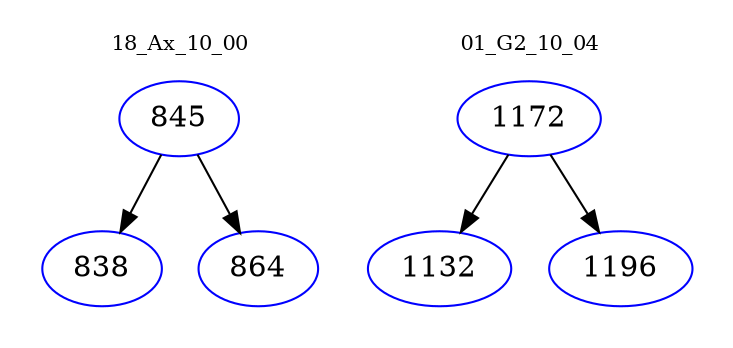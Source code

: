 digraph{
subgraph cluster_0 {
color = white
label = "18_Ax_10_00";
fontsize=10;
T0_845 [label="845", color="blue"]
T0_845 -> T0_838 [color="black"]
T0_838 [label="838", color="blue"]
T0_845 -> T0_864 [color="black"]
T0_864 [label="864", color="blue"]
}
subgraph cluster_1 {
color = white
label = "01_G2_10_04";
fontsize=10;
T1_1172 [label="1172", color="blue"]
T1_1172 -> T1_1132 [color="black"]
T1_1132 [label="1132", color="blue"]
T1_1172 -> T1_1196 [color="black"]
T1_1196 [label="1196", color="blue"]
}
}
